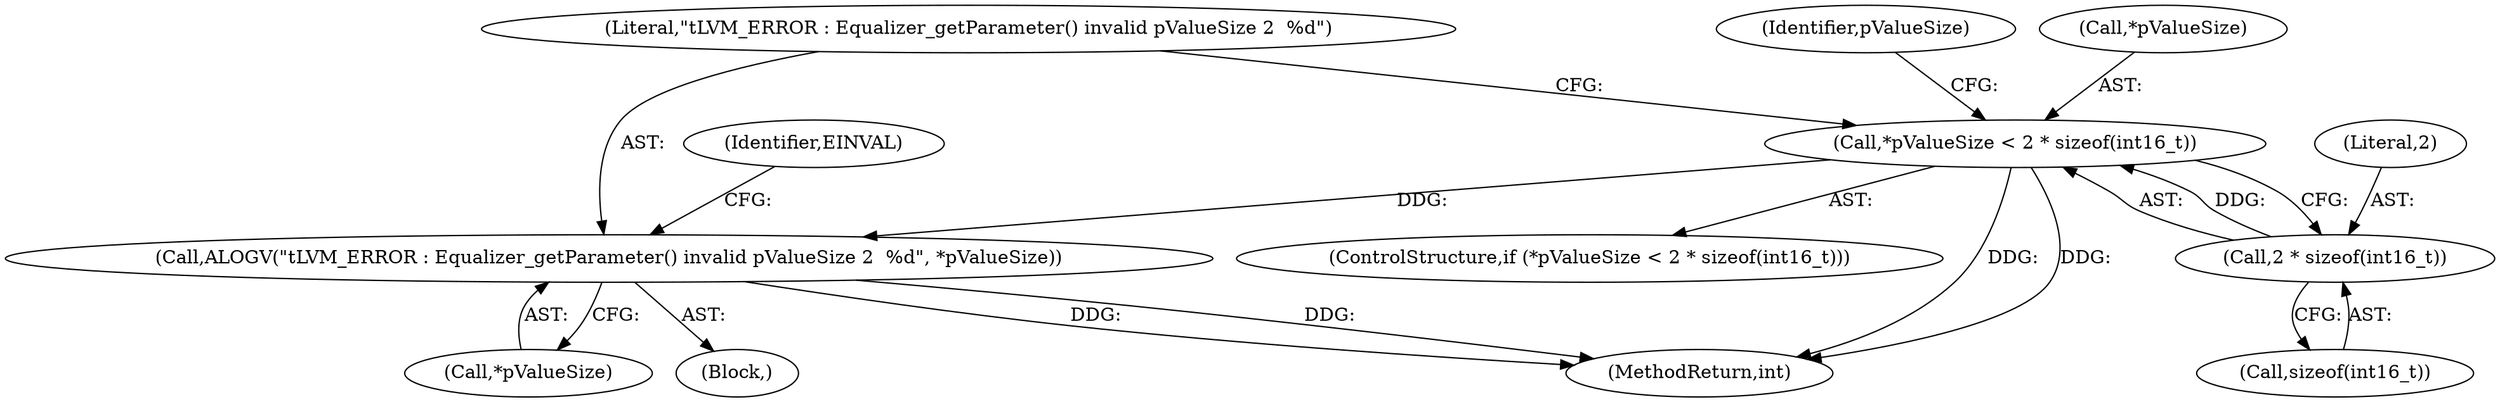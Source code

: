 digraph "0_Android_321ea5257e37c8edb26e66fe4ee78cca4cd915fe@API" {
"1000168" [label="(Call,*pValueSize < 2 * sizeof(int16_t))"];
"1000171" [label="(Call,2 * sizeof(int16_t))"];
"1000176" [label="(Call,ALOGV(\"\tLVM_ERROR : Equalizer_getParameter() invalid pValueSize 2  %d\", *pValueSize))"];
"1000167" [label="(ControlStructure,if (*pValueSize < 2 * sizeof(int16_t)))"];
"1000168" [label="(Call,*pValueSize < 2 * sizeof(int16_t))"];
"1000185" [label="(Identifier,pValueSize)"];
"1000586" [label="(MethodReturn,int)"];
"1000178" [label="(Call,*pValueSize)"];
"1000177" [label="(Literal,\"\tLVM_ERROR : Equalizer_getParameter() invalid pValueSize 2  %d\")"];
"1000182" [label="(Identifier,EINVAL)"];
"1000171" [label="(Call,2 * sizeof(int16_t))"];
"1000176" [label="(Call,ALOGV(\"\tLVM_ERROR : Equalizer_getParameter() invalid pValueSize 2  %d\", *pValueSize))"];
"1000172" [label="(Literal,2)"];
"1000169" [label="(Call,*pValueSize)"];
"1000175" [label="(Block,)"];
"1000173" [label="(Call,sizeof(int16_t))"];
"1000168" -> "1000167"  [label="AST: "];
"1000168" -> "1000171"  [label="CFG: "];
"1000169" -> "1000168"  [label="AST: "];
"1000171" -> "1000168"  [label="AST: "];
"1000177" -> "1000168"  [label="CFG: "];
"1000185" -> "1000168"  [label="CFG: "];
"1000168" -> "1000586"  [label="DDG: "];
"1000168" -> "1000586"  [label="DDG: "];
"1000171" -> "1000168"  [label="DDG: "];
"1000168" -> "1000176"  [label="DDG: "];
"1000171" -> "1000173"  [label="CFG: "];
"1000172" -> "1000171"  [label="AST: "];
"1000173" -> "1000171"  [label="AST: "];
"1000176" -> "1000175"  [label="AST: "];
"1000176" -> "1000178"  [label="CFG: "];
"1000177" -> "1000176"  [label="AST: "];
"1000178" -> "1000176"  [label="AST: "];
"1000182" -> "1000176"  [label="CFG: "];
"1000176" -> "1000586"  [label="DDG: "];
"1000176" -> "1000586"  [label="DDG: "];
}
